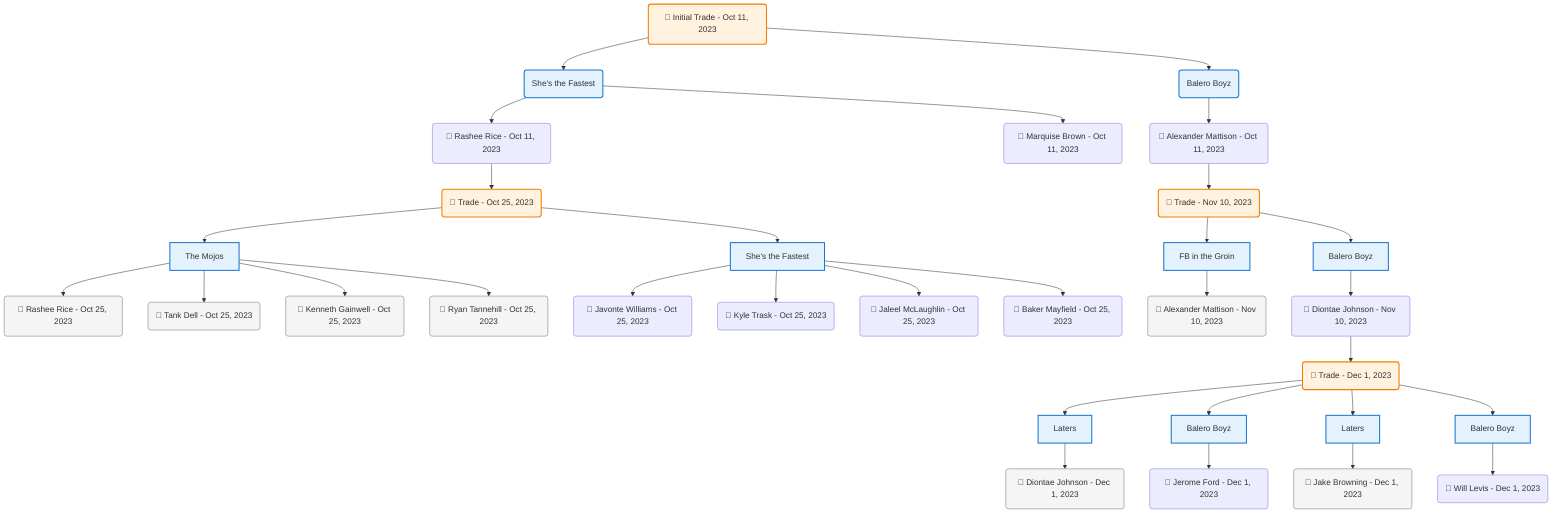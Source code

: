 flowchart TD

    TRADE_MAIN("🔄 Initial Trade - Oct 11, 2023")
    TEAM_1("She's the Fastest")
    TEAM_2("Balero Boyz")
    NODE_36b02154-65b0-4a5c-94cf-013daac21643("🔄 Rashee Rice - Oct 11, 2023")
    TRADE_fa570284-95db-4801-93f1-844384f668cb_3("🔄 Trade - Oct 25, 2023")
    TEAM_bbe2d0ad-54cf-4c22-be82-b2a5f262a157_4["The Mojos"]
    NODE_401b25f2-b2c2-414e-84c6-ff9476a8742a("🔄 Rashee Rice - Oct 25, 2023")
    NODE_f7ba52f4-c763-4dae-9224-5ba660a0d846("🔄 Tank Dell - Oct 25, 2023")
    NODE_5c25541e-5064-459d-a622-cb818cfedf30("🔄 Kenneth Gainwell - Oct 25, 2023")
    NODE_4fe1093d-af7d-417d-97f2-d5263924f64a("🔄 Ryan Tannehill - Oct 25, 2023")
    TEAM_4449259f-64af-44fd-9235-1facc0926234_5["She's the Fastest"]
    NODE_abb27bac-a973-4273-810d-2332957c8bd0("🔄 Javonte Williams - Oct 25, 2023")
    NODE_b65ea616-b0a5-4389-ac15-91b72b882d0b("🔄 Kyle Trask - Oct 25, 2023")
    NODE_c3f8c939-c306-41aa-9429-9ff33a4ac5c2("🔄 Jaleel McLaughlin - Oct 25, 2023")
    NODE_79d9d2aa-9fe9-48f4-b877-ae9a93d8b929("🔄 Baker Mayfield - Oct 25, 2023")
    NODE_d51ae428-8218-4c25-8330-1d27292b798d("🔄 Alexander Mattison - Oct 11, 2023")
    TRADE_66a9b628-641a-4ece-a64e-b27b1d53221f_6("🔄 Trade - Nov 10, 2023")
    TEAM_f483ecf1-cd17-4991-854b-e52dfc957b45_7["FB in the Groin"]
    NODE_cecbd4ac-00fc-49be-bd26-9ff4ad73b9c6("🔄 Alexander Mattison - Nov 10, 2023")
    TEAM_2feaf03e-fb22-498e-ac8f-e596b6ba7810_8["Balero Boyz"]
    NODE_ff92b546-0aad-4ba8-b086-ea7feb2b21bc("🔄 Diontae Johnson - Nov 10, 2023")
    TRADE_b81b1ae3-8803-4c8d-aa1c-a9dcbee7cab8_9("🔄 Trade - Dec 1, 2023")
    TEAM_825928a9-7194-43aa-b7ae-fc78c2510b16_10["Laters"]
    NODE_08dcab2e-90d0-4861-b771-091fe3b528ae("🔄 Diontae Johnson - Dec 1, 2023")
    TEAM_2feaf03e-fb22-498e-ac8f-e596b6ba7810_11["Balero Boyz"]
    NODE_a5ac4d89-76ce-4521-bd76-1ed69d435fcf("🔄 Jerome Ford - Dec 1, 2023")
    TEAM_825928a9-7194-43aa-b7ae-fc78c2510b16_12["Laters"]
    NODE_774272ec-1db8-490f-a990-88ad27ff6390("🔄 Jake Browning - Dec 1, 2023")
    TEAM_2feaf03e-fb22-498e-ac8f-e596b6ba7810_13["Balero Boyz"]
    NODE_2b17c560-29ec-45de-9fe4-c9d1e620d457("🔄 Will Levis - Dec 1, 2023")
    NODE_90b6f18b-a082-40a6-84b2-87a49c40d19e("🔄 Marquise Brown - Oct 11, 2023")

    TRADE_MAIN --> TEAM_1
    TRADE_MAIN --> TEAM_2
    TEAM_1 --> NODE_36b02154-65b0-4a5c-94cf-013daac21643
    NODE_36b02154-65b0-4a5c-94cf-013daac21643 --> TRADE_fa570284-95db-4801-93f1-844384f668cb_3
    TRADE_fa570284-95db-4801-93f1-844384f668cb_3 --> TEAM_bbe2d0ad-54cf-4c22-be82-b2a5f262a157_4
    TEAM_bbe2d0ad-54cf-4c22-be82-b2a5f262a157_4 --> NODE_401b25f2-b2c2-414e-84c6-ff9476a8742a
    TEAM_bbe2d0ad-54cf-4c22-be82-b2a5f262a157_4 --> NODE_f7ba52f4-c763-4dae-9224-5ba660a0d846
    TEAM_bbe2d0ad-54cf-4c22-be82-b2a5f262a157_4 --> NODE_5c25541e-5064-459d-a622-cb818cfedf30
    TEAM_bbe2d0ad-54cf-4c22-be82-b2a5f262a157_4 --> NODE_4fe1093d-af7d-417d-97f2-d5263924f64a
    TRADE_fa570284-95db-4801-93f1-844384f668cb_3 --> TEAM_4449259f-64af-44fd-9235-1facc0926234_5
    TEAM_4449259f-64af-44fd-9235-1facc0926234_5 --> NODE_abb27bac-a973-4273-810d-2332957c8bd0
    TEAM_4449259f-64af-44fd-9235-1facc0926234_5 --> NODE_b65ea616-b0a5-4389-ac15-91b72b882d0b
    TEAM_4449259f-64af-44fd-9235-1facc0926234_5 --> NODE_c3f8c939-c306-41aa-9429-9ff33a4ac5c2
    TEAM_4449259f-64af-44fd-9235-1facc0926234_5 --> NODE_79d9d2aa-9fe9-48f4-b877-ae9a93d8b929
    TEAM_2 --> NODE_d51ae428-8218-4c25-8330-1d27292b798d
    NODE_d51ae428-8218-4c25-8330-1d27292b798d --> TRADE_66a9b628-641a-4ece-a64e-b27b1d53221f_6
    TRADE_66a9b628-641a-4ece-a64e-b27b1d53221f_6 --> TEAM_f483ecf1-cd17-4991-854b-e52dfc957b45_7
    TEAM_f483ecf1-cd17-4991-854b-e52dfc957b45_7 --> NODE_cecbd4ac-00fc-49be-bd26-9ff4ad73b9c6
    TRADE_66a9b628-641a-4ece-a64e-b27b1d53221f_6 --> TEAM_2feaf03e-fb22-498e-ac8f-e596b6ba7810_8
    TEAM_2feaf03e-fb22-498e-ac8f-e596b6ba7810_8 --> NODE_ff92b546-0aad-4ba8-b086-ea7feb2b21bc
    NODE_ff92b546-0aad-4ba8-b086-ea7feb2b21bc --> TRADE_b81b1ae3-8803-4c8d-aa1c-a9dcbee7cab8_9
    TRADE_b81b1ae3-8803-4c8d-aa1c-a9dcbee7cab8_9 --> TEAM_825928a9-7194-43aa-b7ae-fc78c2510b16_10
    TEAM_825928a9-7194-43aa-b7ae-fc78c2510b16_10 --> NODE_08dcab2e-90d0-4861-b771-091fe3b528ae
    TRADE_b81b1ae3-8803-4c8d-aa1c-a9dcbee7cab8_9 --> TEAM_2feaf03e-fb22-498e-ac8f-e596b6ba7810_11
    TEAM_2feaf03e-fb22-498e-ac8f-e596b6ba7810_11 --> NODE_a5ac4d89-76ce-4521-bd76-1ed69d435fcf
    TRADE_b81b1ae3-8803-4c8d-aa1c-a9dcbee7cab8_9 --> TEAM_825928a9-7194-43aa-b7ae-fc78c2510b16_12
    TEAM_825928a9-7194-43aa-b7ae-fc78c2510b16_12 --> NODE_774272ec-1db8-490f-a990-88ad27ff6390
    TRADE_b81b1ae3-8803-4c8d-aa1c-a9dcbee7cab8_9 --> TEAM_2feaf03e-fb22-498e-ac8f-e596b6ba7810_13
    TEAM_2feaf03e-fb22-498e-ac8f-e596b6ba7810_13 --> NODE_2b17c560-29ec-45de-9fe4-c9d1e620d457
    TEAM_1 --> NODE_90b6f18b-a082-40a6-84b2-87a49c40d19e

    %% Node styling
    classDef teamNode fill:#e3f2fd,stroke:#1976d2,stroke-width:2px
    classDef tradeNode fill:#fff3e0,stroke:#f57c00,stroke-width:2px
    classDef playerNode fill:#f3e5f5,stroke:#7b1fa2,stroke-width:1px
    classDef nonRootPlayerNode fill:#f5f5f5,stroke:#757575,stroke-width:1px
    classDef endNode fill:#ffebee,stroke:#c62828,stroke-width:2px
    classDef waiverNode fill:#e8f5e8,stroke:#388e3c,stroke-width:2px
    classDef championshipNode fill:#fff9c4,stroke:#f57f17,stroke-width:3px

    class TEAM_1,TEAM_2,TEAM_bbe2d0ad-54cf-4c22-be82-b2a5f262a157_4,TEAM_4449259f-64af-44fd-9235-1facc0926234_5,TEAM_f483ecf1-cd17-4991-854b-e52dfc957b45_7,TEAM_2feaf03e-fb22-498e-ac8f-e596b6ba7810_8,TEAM_825928a9-7194-43aa-b7ae-fc78c2510b16_10,TEAM_2feaf03e-fb22-498e-ac8f-e596b6ba7810_11,TEAM_825928a9-7194-43aa-b7ae-fc78c2510b16_12,TEAM_2feaf03e-fb22-498e-ac8f-e596b6ba7810_13 teamNode
    class NODE_401b25f2-b2c2-414e-84c6-ff9476a8742a,NODE_f7ba52f4-c763-4dae-9224-5ba660a0d846,NODE_5c25541e-5064-459d-a622-cb818cfedf30,NODE_4fe1093d-af7d-417d-97f2-d5263924f64a,NODE_cecbd4ac-00fc-49be-bd26-9ff4ad73b9c6,NODE_08dcab2e-90d0-4861-b771-091fe3b528ae,NODE_774272ec-1db8-490f-a990-88ad27ff6390 nonRootPlayerNode
    class TRADE_MAIN,TRADE_fa570284-95db-4801-93f1-844384f668cb_3,TRADE_66a9b628-641a-4ece-a64e-b27b1d53221f_6,TRADE_b81b1ae3-8803-4c8d-aa1c-a9dcbee7cab8_9 tradeNode